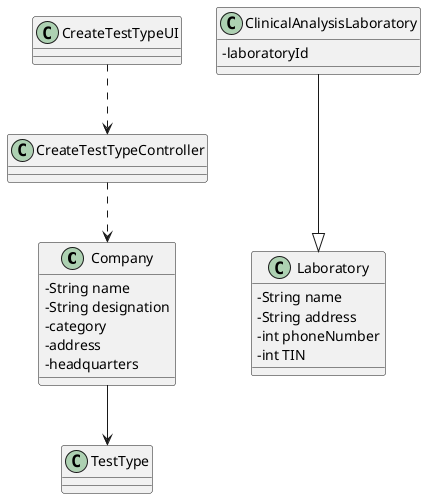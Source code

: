 @startuml
skinparam classAttributeIconSize 0

class Company{
-String name
-String designation
-category
-address
-headquarters
}

class CreateTestTypeUI{
}

class CreateTestTypeController{
}

class TestType{
}

class ClinicalAnalysisLaboratory{
-laboratoryId
}

class Laboratory{
-String name
-String address
-int phoneNumber
-int TIN
}

CreateTestTypeUI ..> CreateTestTypeController
CreateTestTypeController ..> Company
Company --> TestType
ClinicalAnalysisLaboratory ---|> Laboratory



@enduml